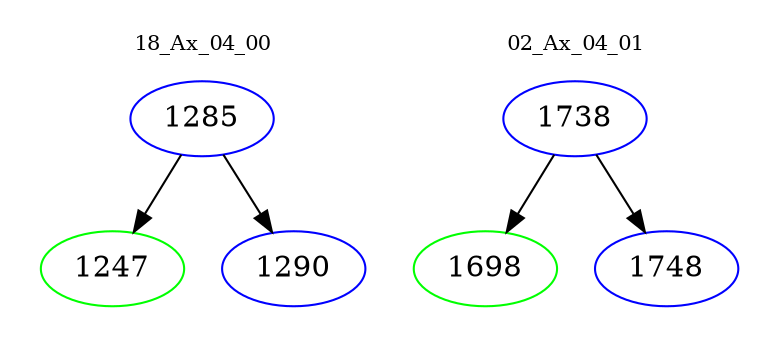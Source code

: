 digraph{
subgraph cluster_0 {
color = white
label = "18_Ax_04_00";
fontsize=10;
T0_1285 [label="1285", color="blue"]
T0_1285 -> T0_1247 [color="black"]
T0_1247 [label="1247", color="green"]
T0_1285 -> T0_1290 [color="black"]
T0_1290 [label="1290", color="blue"]
}
subgraph cluster_1 {
color = white
label = "02_Ax_04_01";
fontsize=10;
T1_1738 [label="1738", color="blue"]
T1_1738 -> T1_1698 [color="black"]
T1_1698 [label="1698", color="green"]
T1_1738 -> T1_1748 [color="black"]
T1_1748 [label="1748", color="blue"]
}
}

